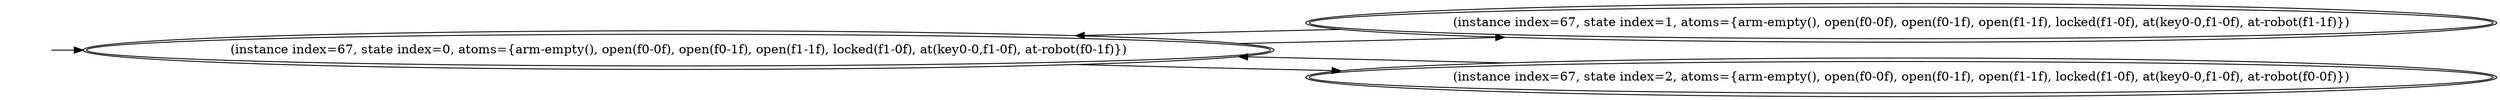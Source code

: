 digraph {
rankdir="LR"
s0[peripheries=2,label="(instance index=67, state index=0, atoms={arm-empty(), open(f0-0f), open(f0-1f), open(f1-1f), locked(f1-0f), at(key0-0,f1-0f), at-robot(f0-1f)})"]
s1[peripheries=2,label="(instance index=67, state index=1, atoms={arm-empty(), open(f0-0f), open(f0-1f), open(f1-1f), locked(f1-0f), at(key0-0,f1-0f), at-robot(f1-1f)})"]
s2[peripheries=2,label="(instance index=67, state index=2, atoms={arm-empty(), open(f0-0f), open(f0-1f), open(f1-1f), locked(f1-0f), at(key0-0,f1-0f), at-robot(f0-0f)})"]
Dangling [ label = "", style = invis ]
{ rank = same; Dangling }
Dangling -> s0
{ rank = same; s0}
{
s0->s2
s0->s1
s1->s0
s2->s0
}
}

